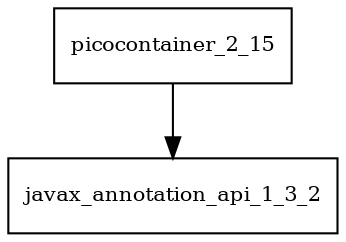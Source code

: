 digraph picocontainer_2_15_dependencies {
  node [shape = box, fontsize=10.0];
  picocontainer_2_15 -> javax_annotation_api_1_3_2;
}
